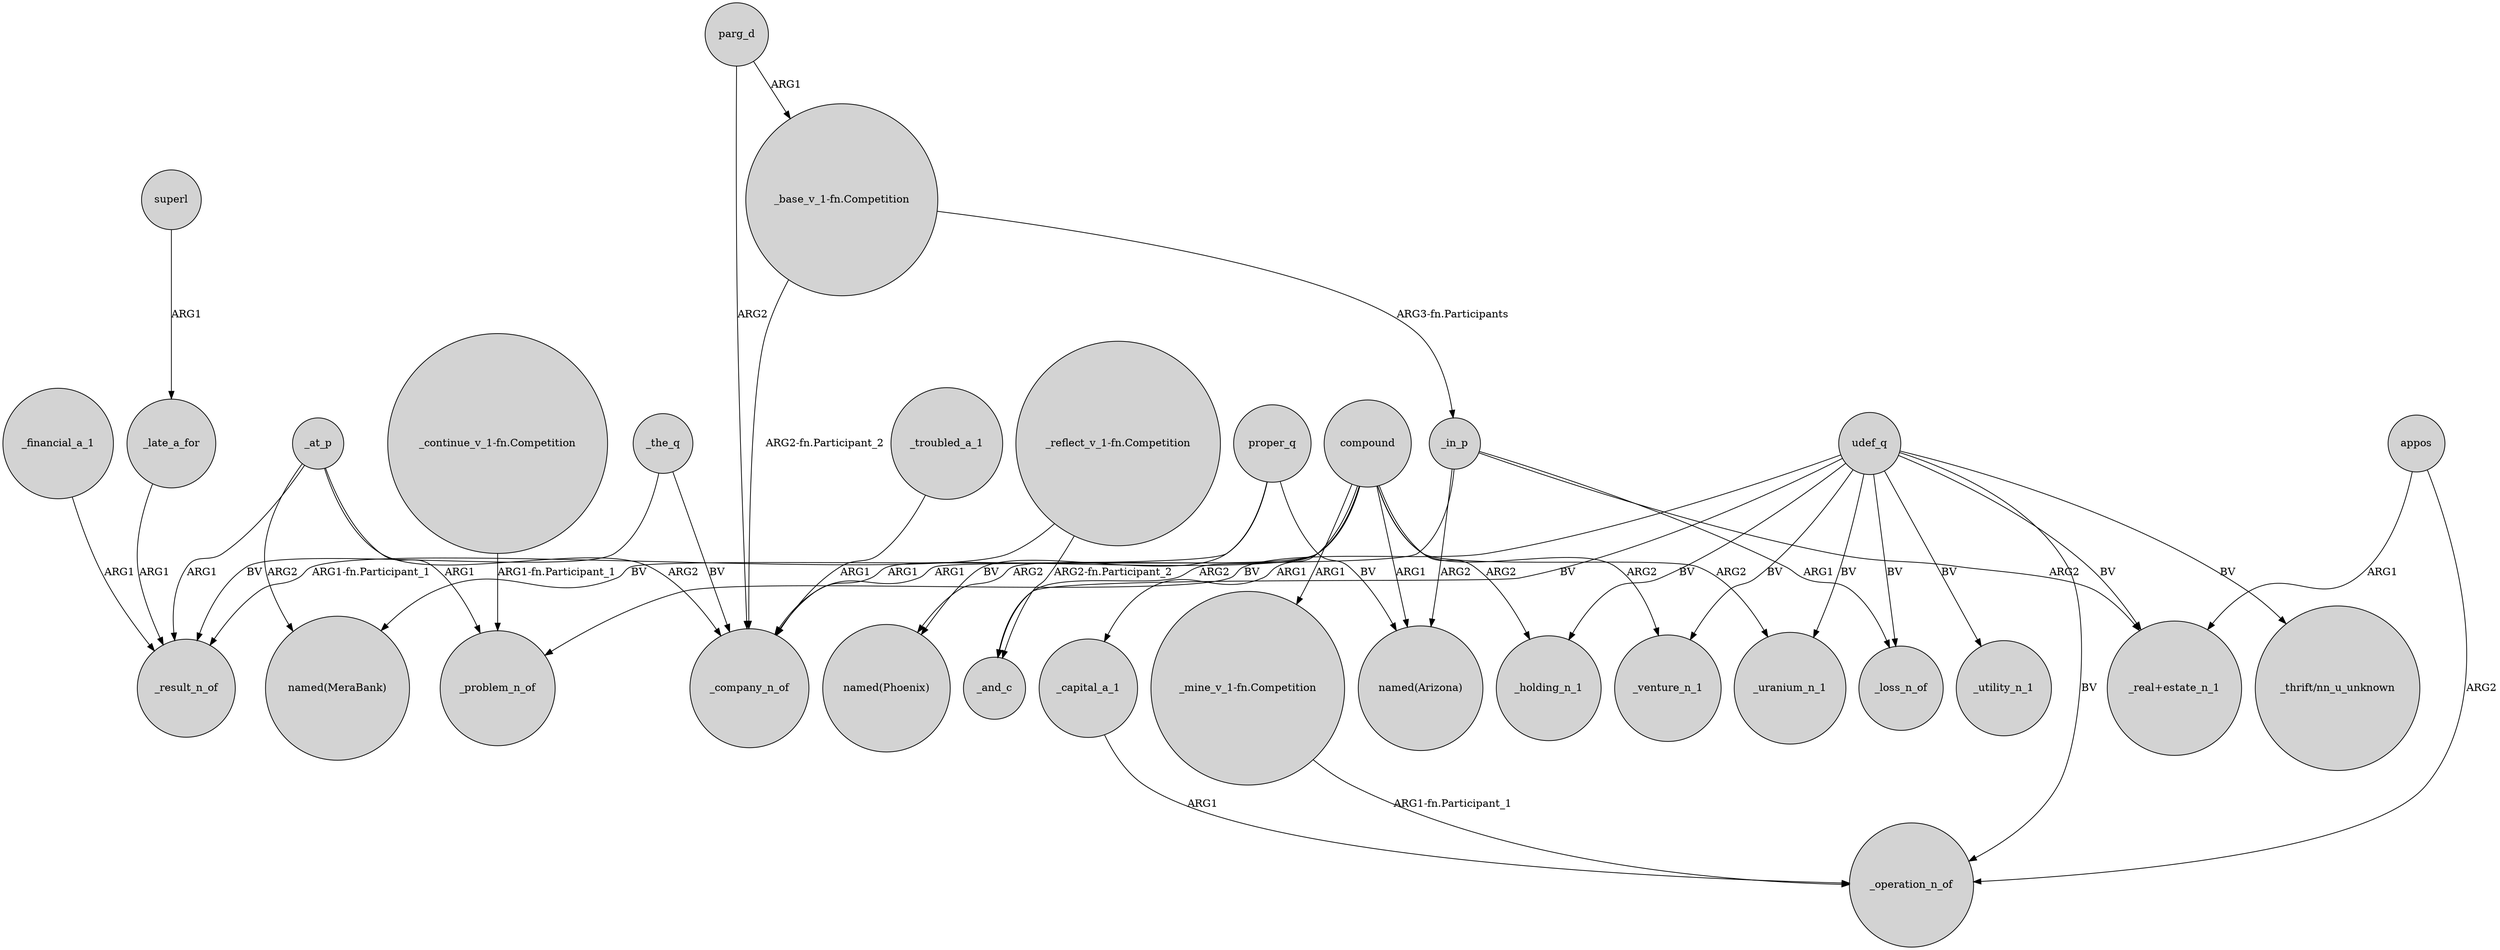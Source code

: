digraph {
	node [shape=circle style=filled]
	"_base_v_1-fn.Competition" -> _in_p [label="ARG3-fn.Participants"]
	proper_q -> "named(Arizona)" [label=BV]
	_financial_a_1 -> _result_n_of [label=ARG1]
	udef_q -> _problem_n_of [label=BV]
	udef_q -> _utility_n_1 [label=BV]
	udef_q -> _holding_n_1 [label=BV]
	_at_p -> "named(MeraBank)" [label=ARG2]
	proper_q -> "named(Phoenix)" [label=BV]
	_in_p -> _company_n_of [label=ARG1]
	superl -> _late_a_for [label=ARG1]
	"_continue_v_1-fn.Competition" -> _problem_n_of [label="ARG1-fn.Participant_1"]
	_in_p -> _loss_n_of [label=ARG1]
	compound -> _company_n_of [label=ARG1]
	parg_d -> _company_n_of [label=ARG2]
	compound -> "named(Phoenix)" [label=ARG2]
	_capital_a_1 -> _operation_n_of [label=ARG1]
	udef_q -> _and_c [label=BV]
	compound -> "named(Arizona)" [label=ARG1]
	compound -> _and_c [label=ARG2]
	compound -> _venture_n_1 [label=ARG2]
	_at_p -> _company_n_of [label=ARG2]
	"_reflect_v_1-fn.Competition" -> _and_c [label="ARG2-fn.Participant_2"]
	"_base_v_1-fn.Competition" -> _company_n_of [label="ARG2-fn.Participant_2"]
	"_mine_v_1-fn.Competition" -> _operation_n_of [label="ARG1-fn.Participant_1"]
	compound -> _uranium_n_1 [label=ARG2]
	_at_p -> _problem_n_of [label=ARG1]
	_in_p -> "_real+estate_n_1" [label=ARG2]
	proper_q -> "named(MeraBank)" [label=BV]
	compound -> _holding_n_1 [label=ARG2]
	_troubled_a_1 -> _company_n_of [label=ARG1]
	_the_q -> _result_n_of [label=BV]
	appos -> "_real+estate_n_1" [label=ARG1]
	udef_q -> _operation_n_of [label=BV]
	udef_q -> _loss_n_of [label=BV]
	_at_p -> _result_n_of [label=ARG1]
	udef_q -> _uranium_n_1 [label=BV]
	"_reflect_v_1-fn.Competition" -> _result_n_of [label="ARG1-fn.Participant_1"]
	compound -> _capital_a_1 [label=ARG1]
	_in_p -> "named(Arizona)" [label=ARG2]
	appos -> _operation_n_of [label=ARG2]
	udef_q -> _venture_n_1 [label=BV]
	compound -> "_mine_v_1-fn.Competition" [label=ARG1]
	_late_a_for -> _result_n_of [label=ARG1]
	udef_q -> "_real+estate_n_1" [label=BV]
	_the_q -> _company_n_of [label=BV]
	udef_q -> "_thrift/nn_u_unknown" [label=BV]
	parg_d -> "_base_v_1-fn.Competition" [label=ARG1]
}
